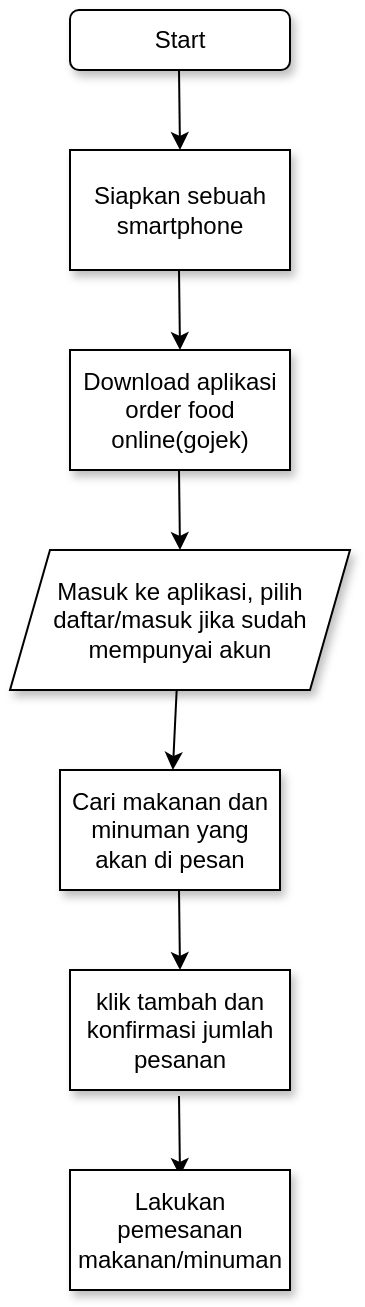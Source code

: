 <mxfile>
    <diagram id="QM0pMSm1XtZ88vNDcJNT" name="Page-1">
        <mxGraphModel dx="564" dy="247" grid="1" gridSize="10" guides="1" tooltips="1" connect="1" arrows="1" fold="1" page="1" pageScale="1" pageWidth="850" pageHeight="1100" math="0" shadow="0">
            <root>
                <mxCell id="0"/>
                <mxCell id="1" parent="0"/>
                <mxCell id="2" value="Start" style="rounded=1;whiteSpace=wrap;html=1;shadow=1;" vertex="1" parent="1">
                    <mxGeometry x="240" y="60" width="110" height="30" as="geometry"/>
                </mxCell>
                <mxCell id="3" value="Siapkan sebuah smartphone" style="rounded=0;whiteSpace=wrap;html=1;shadow=1;" vertex="1" parent="1">
                    <mxGeometry x="240" y="130" width="110" height="60" as="geometry"/>
                </mxCell>
                <mxCell id="4" value="Download aplikasi order food online(gojek)" style="rounded=0;whiteSpace=wrap;html=1;shadow=1;" vertex="1" parent="1">
                    <mxGeometry x="240" y="230" width="110" height="60" as="geometry"/>
                </mxCell>
                <mxCell id="14" value="" style="edgeStyle=none;html=1;" edge="1" parent="1" source="5" target="10">
                    <mxGeometry relative="1" as="geometry"/>
                </mxCell>
                <mxCell id="5" value="Masuk ke aplikasi, pilih daftar/masuk jika sudah mempunyai akun" style="shape=parallelogram;perimeter=parallelogramPerimeter;whiteSpace=wrap;html=1;fixedSize=1;shadow=1;" vertex="1" parent="1">
                    <mxGeometry x="210" y="330" width="170" height="70" as="geometry"/>
                </mxCell>
                <mxCell id="6" value="" style="endArrow=classic;html=1;rounded=0;" edge="1" parent="1">
                    <mxGeometry width="50" height="50" relative="1" as="geometry">
                        <mxPoint x="294.5" y="190" as="sourcePoint"/>
                        <mxPoint x="295" y="230" as="targetPoint"/>
                    </mxGeometry>
                </mxCell>
                <mxCell id="7" value="" style="endArrow=classic;html=1;rounded=0;" edge="1" parent="1">
                    <mxGeometry width="50" height="50" relative="1" as="geometry">
                        <mxPoint x="294.5" y="90" as="sourcePoint"/>
                        <mxPoint x="295" y="130" as="targetPoint"/>
                    </mxGeometry>
                </mxCell>
                <mxCell id="8" value="" style="endArrow=classic;html=1;rounded=0;" edge="1" parent="1">
                    <mxGeometry width="50" height="50" relative="1" as="geometry">
                        <mxPoint x="294.5" y="290" as="sourcePoint"/>
                        <mxPoint x="295" y="330" as="targetPoint"/>
                    </mxGeometry>
                </mxCell>
                <mxCell id="9" value="klik tambah dan konfirmasi jumlah pesanan" style="rounded=0;whiteSpace=wrap;html=1;shadow=1;" vertex="1" parent="1">
                    <mxGeometry x="240" y="540" width="110" height="60" as="geometry"/>
                </mxCell>
                <mxCell id="10" value="Cari makanan dan minuman yang akan di pesan" style="rounded=0;whiteSpace=wrap;html=1;shadow=1;" vertex="1" parent="1">
                    <mxGeometry x="235" y="440" width="110" height="60" as="geometry"/>
                </mxCell>
                <mxCell id="11" value="" style="endArrow=classic;html=1;rounded=0;" edge="1" parent="1">
                    <mxGeometry width="50" height="50" relative="1" as="geometry">
                        <mxPoint x="294.5" y="500" as="sourcePoint"/>
                        <mxPoint x="295" y="540" as="targetPoint"/>
                    </mxGeometry>
                </mxCell>
                <mxCell id="12" value="" style="endArrow=classic;html=1;rounded=0;" edge="1" parent="1">
                    <mxGeometry width="50" height="50" relative="1" as="geometry">
                        <mxPoint x="294.5" y="603" as="sourcePoint"/>
                        <mxPoint x="295" y="643" as="targetPoint"/>
                    </mxGeometry>
                </mxCell>
                <mxCell id="13" value="Lakukan pemesanan makanan/minuman" style="rounded=0;whiteSpace=wrap;html=1;shadow=1;" vertex="1" parent="1">
                    <mxGeometry x="240" y="640" width="110" height="60" as="geometry"/>
                </mxCell>
            </root>
        </mxGraphModel>
    </diagram>
</mxfile>